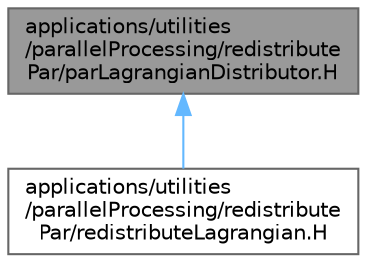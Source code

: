 digraph "applications/utilities/parallelProcessing/redistributePar/parLagrangianDistributor.H"
{
 // LATEX_PDF_SIZE
  bgcolor="transparent";
  edge [fontname=Helvetica,fontsize=10,labelfontname=Helvetica,labelfontsize=10];
  node [fontname=Helvetica,fontsize=10,shape=box,height=0.2,width=0.4];
  Node1 [id="Node000001",label="applications/utilities\l/parallelProcessing/redistribute\lPar/parLagrangianDistributor.H",height=0.2,width=0.4,color="gray40", fillcolor="grey60", style="filled", fontcolor="black",tooltip=" "];
  Node1 -> Node2 [id="edge1_Node000001_Node000002",dir="back",color="steelblue1",style="solid",tooltip=" "];
  Node2 [id="Node000002",label="applications/utilities\l/parallelProcessing/redistribute\lPar/redistributeLagrangian.H",height=0.2,width=0.4,color="grey40", fillcolor="white", style="filled",URL="$redistributeLagrangian_8H.html",tooltip="Reading, reconstruct, redistribution of lagrangian fields."];
}
